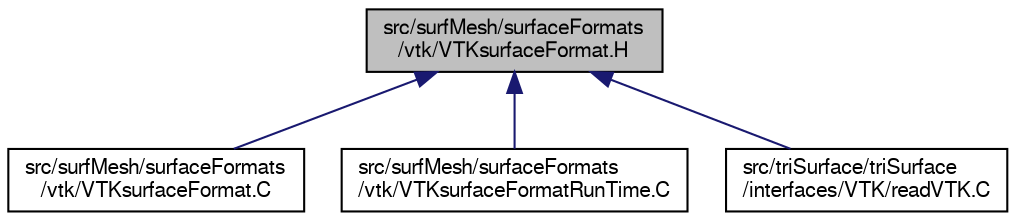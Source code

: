digraph "src/surfMesh/surfaceFormats/vtk/VTKsurfaceFormat.H"
{
  bgcolor="transparent";
  edge [fontname="FreeSans",fontsize="10",labelfontname="FreeSans",labelfontsize="10"];
  node [fontname="FreeSans",fontsize="10",shape=record];
  Node182 [label="src/surfMesh/surfaceFormats\l/vtk/VTKsurfaceFormat.H",height=0.2,width=0.4,color="black", fillcolor="grey75", style="filled", fontcolor="black"];
  Node182 -> Node183 [dir="back",color="midnightblue",fontsize="10",style="solid",fontname="FreeSans"];
  Node183 [label="src/surfMesh/surfaceFormats\l/vtk/VTKsurfaceFormat.C",height=0.2,width=0.4,color="black",URL="$a15233.html"];
  Node182 -> Node184 [dir="back",color="midnightblue",fontsize="10",style="solid",fontname="FreeSans"];
  Node184 [label="src/surfMesh/surfaceFormats\l/vtk/VTKsurfaceFormatRunTime.C",height=0.2,width=0.4,color="black",URL="$a15245.html"];
  Node182 -> Node185 [dir="back",color="midnightblue",fontsize="10",style="solid",fontname="FreeSans"];
  Node185 [label="src/triSurface/triSurface\l/interfaces/VTK/readVTK.C",height=0.2,width=0.4,color="black",URL="$a16997.html"];
}
